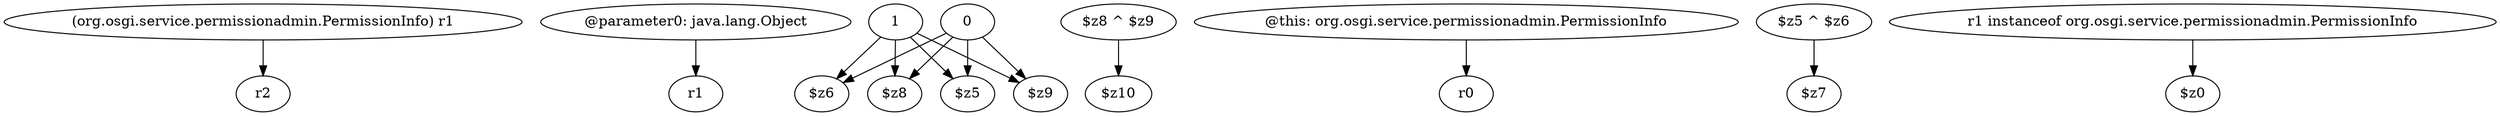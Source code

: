 digraph g {
0[label="(org.osgi.service.permissionadmin.PermissionInfo) r1"]
1[label="r2"]
0->1[label=""]
2[label="@parameter0: java.lang.Object"]
3[label="r1"]
2->3[label=""]
4[label="1"]
5[label="$z5"]
4->5[label=""]
6[label="$z9"]
4->6[label=""]
7[label="0"]
7->6[label=""]
8[label="$z8 ^ $z9"]
9[label="$z10"]
8->9[label=""]
7->5[label=""]
10[label="@this: org.osgi.service.permissionadmin.PermissionInfo"]
11[label="r0"]
10->11[label=""]
12[label="$z5 ^ $z6"]
13[label="$z7"]
12->13[label=""]
14[label="r1 instanceof org.osgi.service.permissionadmin.PermissionInfo"]
15[label="$z0"]
14->15[label=""]
16[label="$z6"]
7->16[label=""]
4->16[label=""]
17[label="$z8"]
4->17[label=""]
7->17[label=""]
}